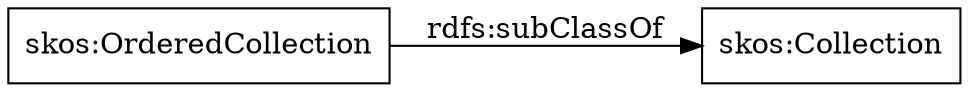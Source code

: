 digraph ar2dtool_diagram { 
rankdir=LR;
size="1000"
node [shape = rectangle, color="black"]; "skos:OrderedCollection" "skos:Collection" ; /*classes style*/
	"skos:OrderedCollection" -> "skos:Collection" [ label = "rdfs:subClassOf" ];

}

